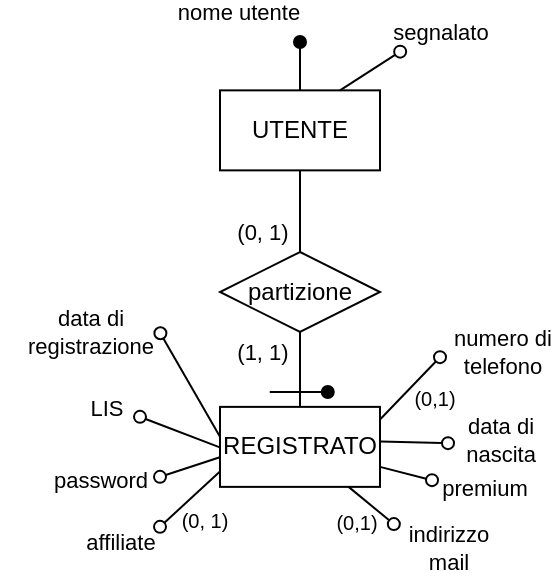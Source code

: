 <mxfile scale="1" border="10">
    <diagram id="-rriOPSDnHkLpZKLwRpb" name="Page-1">
        <mxGraphModel dx="3329" dy="2730" grid="1" gridSize="10" guides="1" tooltips="1" connect="1" arrows="1" fold="1" page="1" pageScale="1" pageWidth="850" pageHeight="1100" background="#FFFFFF" math="0" shadow="0">
            <root>
                <mxCell id="0"/>
                <mxCell id="1" parent="0"/>
                <mxCell id="344" value="(1, 1)" style="edgeStyle=elbowEdgeStyle;elbow=vertical;html=1;exitX=0.5;exitY=1;exitDx=0;exitDy=0;entryX=0.5;entryY=0;entryDx=0;entryDy=0;endArrow=none;endFill=0;rounded=0;jumpStyle=arc;startArrow=none;" parent="1" source="384" target="421" edge="1">
                    <mxGeometry x="-0.493" y="-19" relative="1" as="geometry">
                        <mxPoint as="offset"/>
                        <mxPoint x="-2320.72" y="-1960.69" as="targetPoint"/>
                        <Array as="points">
                            <mxPoint x="-2320" y="-1970"/>
                            <mxPoint x="-2320" y="-1970"/>
                            <mxPoint x="-2320" y="-1970"/>
                        </Array>
                    </mxGeometry>
                </mxCell>
                <mxCell id="346" value="UTENTE" style="whiteSpace=wrap;html=1;" parent="1" vertex="1">
                    <mxGeometry x="-2360" y="-2120.82" width="80" height="40" as="geometry"/>
                </mxCell>
                <mxCell id="352" value="" style="endArrow=oval;html=1;fillStyle=auto;strokeWidth=1;startSize=6;endSize=6;fillColor=#000000;startArrow=none;startFill=0;endFill=1;exitX=0.5;exitY=0;exitDx=0;exitDy=0;" parent="1" source="346" edge="1">
                    <mxGeometry width="50" height="50" relative="1" as="geometry">
                        <mxPoint x="-2180.58" y="-1539.8" as="sourcePoint"/>
                        <mxPoint x="-2320" y="-2145" as="targetPoint"/>
                    </mxGeometry>
                </mxCell>
                <mxCell id="353" value="nome utente" style="edgeLabel;html=1;align=center;verticalAlign=middle;resizable=0;points=[];" parent="352" vertex="1" connectable="0">
                    <mxGeometry x="0.479" y="1" relative="1" as="geometry">
                        <mxPoint x="-30" y="-21" as="offset"/>
                    </mxGeometry>
                </mxCell>
                <mxCell id="385" value="(0, 1)" style="edgeStyle=elbowEdgeStyle;elbow=vertical;html=1;endArrow=none;endFill=0;rounded=0;jumpStyle=arc;exitX=0.5;exitY=1;exitDx=0;exitDy=0;entryX=0.5;entryY=0;entryDx=0;entryDy=0;" parent="1" source="346" target="384" edge="1">
                    <mxGeometry x="0.51" y="-19" relative="1" as="geometry">
                        <mxPoint x="-2320" y="-2075" as="sourcePoint"/>
                        <mxPoint x="-2321" y="-2041" as="targetPoint"/>
                        <mxPoint as="offset"/>
                        <Array as="points"/>
                    </mxGeometry>
                </mxCell>
                <mxCell id="384" value="partizione" style="rhombus;whiteSpace=wrap;html=1;" parent="1" vertex="1">
                    <mxGeometry x="-2360" y="-2040" width="80" height="40" as="geometry"/>
                </mxCell>
                <mxCell id="386" value="" style="endArrow=oval;html=1;fillStyle=auto;strokeWidth=1;startSize=6;endSize=6;fillColor=#000000;startArrow=none;startFill=0;endFill=1;" parent="1" edge="1">
                    <mxGeometry width="50" height="50" relative="1" as="geometry">
                        <mxPoint x="-2335.11" y="-1970" as="sourcePoint"/>
                        <mxPoint x="-2306.11" y="-1970" as="targetPoint"/>
                    </mxGeometry>
                </mxCell>
                <mxCell id="421" value="REGISTRATO" style="whiteSpace=wrap;html=1;" parent="1" vertex="1">
                    <mxGeometry x="-2360" y="-1962.56" width="80" height="40" as="geometry"/>
                </mxCell>
                <mxCell id="424" value="" style="endArrow=oval;html=1;fillStyle=auto;strokeWidth=1;startSize=6;endSize=6;fillColor=#000000;startArrow=none;startFill=0;endFill=0;entryX=0.998;entryY=0.529;entryDx=0;entryDy=0;entryPerimeter=0;" parent="1" source="421" target="435" edge="1">
                    <mxGeometry width="50" height="50" relative="1" as="geometry">
                        <mxPoint x="-2383.91" y="-1660.96" as="sourcePoint"/>
                        <mxPoint x="-2264" y="-1904.92" as="targetPoint"/>
                    </mxGeometry>
                </mxCell>
                <mxCell id="425" value="indirizzo&lt;br&gt;mail" style="edgeLabel;html=1;align=center;verticalAlign=middle;resizable=0;points=[];" parent="424" vertex="1" connectable="0">
                    <mxGeometry x="0.479" y="1" relative="1" as="geometry">
                        <mxPoint x="32" y="17" as="offset"/>
                    </mxGeometry>
                </mxCell>
                <mxCell id="426" value="" style="endArrow=oval;html=1;fillStyle=auto;strokeWidth=1;startSize=6;endSize=6;fillColor=#000000;startArrow=none;startFill=0;endFill=0;exitX=1.003;exitY=0.152;exitDx=0;exitDy=0;exitPerimeter=0;" parent="1" source="421" edge="1">
                    <mxGeometry width="50" height="50" relative="1" as="geometry">
                        <mxPoint x="-2296" y="-1962.42" as="sourcePoint"/>
                        <mxPoint x="-2250" y="-1987.42" as="targetPoint"/>
                    </mxGeometry>
                </mxCell>
                <mxCell id="427" value="numero di&lt;br&gt;telefono" style="edgeLabel;html=1;align=center;verticalAlign=middle;resizable=0;points=[];" parent="426" vertex="1" connectable="0">
                    <mxGeometry x="0.479" y="1" relative="1" as="geometry">
                        <mxPoint x="39" y="-10" as="offset"/>
                    </mxGeometry>
                </mxCell>
                <mxCell id="428" value="" style="endArrow=oval;html=1;fillStyle=auto;strokeWidth=1;startSize=6;endSize=6;fillColor=#000000;startArrow=none;startFill=0;endFill=0;exitX=1.002;exitY=0.432;exitDx=0;exitDy=0;exitPerimeter=0;" parent="1" source="421" edge="1">
                    <mxGeometry width="50" height="50" relative="1" as="geometry">
                        <mxPoint x="-2279" y="-1945.42" as="sourcePoint"/>
                        <mxPoint x="-2246" y="-1944.42" as="targetPoint"/>
                        <Array as="points"/>
                    </mxGeometry>
                </mxCell>
                <mxCell id="429" value="data di&lt;br&gt;nascita" style="edgeLabel;html=1;align=center;verticalAlign=middle;resizable=0;points=[];" parent="428" vertex="1" connectable="0">
                    <mxGeometry x="0.479" y="1" relative="1" as="geometry">
                        <mxPoint x="35" y="-1" as="offset"/>
                    </mxGeometry>
                </mxCell>
                <mxCell id="432" value="" style="endArrow=oval;html=1;fillStyle=auto;strokeWidth=1;startSize=6;endSize=6;fillColor=#000000;startArrow=none;startFill=0;endFill=0;exitX=1;exitY=0.75;exitDx=0;exitDy=0;" parent="1" source="421" edge="1">
                    <mxGeometry width="50" height="50" relative="1" as="geometry">
                        <mxPoint x="-2290.315" y="-1912.56" as="sourcePoint"/>
                        <mxPoint x="-2254" y="-1925.92" as="targetPoint"/>
                    </mxGeometry>
                </mxCell>
                <mxCell id="433" value="premium" style="edgeLabel;html=1;align=center;verticalAlign=middle;resizable=0;points=[];" parent="432" vertex="1" connectable="0">
                    <mxGeometry x="0.479" y="1" relative="1" as="geometry">
                        <mxPoint x="32" y="6" as="offset"/>
                    </mxGeometry>
                </mxCell>
                <mxCell id="434" value="&lt;font style=&quot;font-size: 10px;&quot;&gt;(0,1)&lt;/font&gt;" style="text;html=1;align=center;verticalAlign=middle;resizable=0;points=[];autosize=1;strokeColor=none;fillColor=none;" parent="1" vertex="1">
                    <mxGeometry x="-2273" y="-1982.42" width="40" height="30" as="geometry"/>
                </mxCell>
                <mxCell id="435" value="(0,1)" style="text;html=1;align=center;verticalAlign=middle;resizable=0;points=[];autosize=1;strokeColor=none;fillColor=none;fontSize=10;" parent="1" vertex="1">
                    <mxGeometry x="-2312" y="-1916.64" width="39" height="24" as="geometry"/>
                </mxCell>
                <mxCell id="443" value="" style="endArrow=oval;html=1;fillStyle=auto;strokeWidth=1;startSize=6;endSize=6;fillColor=#000000;startArrow=none;startFill=0;endFill=0;exitX=0.001;exitY=0.57;exitDx=0;exitDy=0;exitPerimeter=0;" parent="1" edge="1">
                    <mxGeometry width="50" height="50" relative="1" as="geometry">
                        <mxPoint x="-2360.08" y="-1937.34" as="sourcePoint"/>
                        <mxPoint x="-2390" y="-1927.58" as="targetPoint"/>
                    </mxGeometry>
                </mxCell>
                <mxCell id="444" value="password" style="edgeLabel;html=1;align=center;verticalAlign=middle;resizable=0;points=[];" parent="443" vertex="1" connectable="0">
                    <mxGeometry x="0.479" y="1" relative="1" as="geometry">
                        <mxPoint x="-38" y="3" as="offset"/>
                    </mxGeometry>
                </mxCell>
                <mxCell id="445" value="" style="endArrow=oval;html=1;fillStyle=auto;strokeWidth=1;startSize=6;endSize=6;fillColor=#000000;startArrow=none;startFill=0;endFill=0;exitX=0.001;exitY=0.445;exitDx=0;exitDy=0;exitPerimeter=0;" parent="1" edge="1">
                    <mxGeometry width="50" height="50" relative="1" as="geometry">
                        <mxPoint x="-2360.08" y="-1942.34" as="sourcePoint"/>
                        <mxPoint x="-2400" y="-1957.58" as="targetPoint"/>
                    </mxGeometry>
                </mxCell>
                <mxCell id="446" value="LIS" style="edgeLabel;html=1;align=center;verticalAlign=middle;resizable=0;points=[];" parent="445" vertex="1" connectable="0">
                    <mxGeometry x="0.479" y="1" relative="1" as="geometry">
                        <mxPoint x="-27" y="-10" as="offset"/>
                    </mxGeometry>
                </mxCell>
                <mxCell id="447" value="" style="endArrow=oval;html=1;fillStyle=auto;strokeWidth=1;startSize=6;endSize=6;fillColor=#000000;startArrow=none;startFill=0;endFill=0;strokeColor=#000000;exitX=0;exitY=0.75;exitDx=0;exitDy=0;" parent="1" edge="1">
                    <mxGeometry width="50" height="50" relative="1" as="geometry">
                        <mxPoint x="-2360.16" y="-1930.14" as="sourcePoint"/>
                        <mxPoint x="-2390" y="-1902.58" as="targetPoint"/>
                    </mxGeometry>
                </mxCell>
                <mxCell id="448" value="&lt;font style=&quot;font-size: 10px;&quot;&gt;(0, 1)&lt;/font&gt;" style="edgeLabel;html=1;align=center;verticalAlign=middle;resizable=0;points=[];fontSize=11;fontFamily=Helvetica;fontColor=default;" parent="1" vertex="1" connectable="0">
                    <mxGeometry x="-2360.161" y="-1910.14" as="geometry">
                        <mxPoint x="-8" y="4" as="offset"/>
                    </mxGeometry>
                </mxCell>
                <mxCell id="449" value="&lt;font style=&quot;font-size: 11px;&quot;&gt;affiliate&lt;/font&gt;" style="text;html=1;align=center;verticalAlign=middle;resizable=0;points=[];autosize=1;strokeColor=none;fillColor=none;" parent="1" vertex="1">
                    <mxGeometry x="-2440.16" y="-1910.14" width="60" height="30" as="geometry"/>
                </mxCell>
                <mxCell id="450" value="" style="endArrow=oval;html=1;fillStyle=auto;strokeWidth=1;startSize=6;endSize=6;fillColor=#000000;startArrow=none;startFill=0;endFill=0;fontSize=11;exitX=0.002;exitY=0.314;exitDx=0;exitDy=0;exitPerimeter=0;" parent="1" edge="1">
                    <mxGeometry width="50" height="50" relative="1" as="geometry">
                        <mxPoint x="-2360" y="-1947.58" as="sourcePoint"/>
                        <mxPoint x="-2389.8" y="-1999.36" as="targetPoint"/>
                    </mxGeometry>
                </mxCell>
                <mxCell id="451" value="data di&lt;br&gt;registrazione" style="text;html=1;align=center;verticalAlign=middle;resizable=0;points=[];autosize=1;strokeColor=none;fillColor=none;fontSize=11;" parent="1" vertex="1">
                    <mxGeometry x="-2470" y="-2020.0" width="90" height="40" as="geometry"/>
                </mxCell>
                <mxCell id="454" value="" style="endArrow=oval;html=1;fillStyle=auto;strokeWidth=1;startSize=6;endSize=6;fillColor=#000000;startArrow=none;startFill=0;endFill=0;exitX=0.75;exitY=0;exitDx=0;exitDy=0;" edge="1" parent="1">
                    <mxGeometry width="50" height="50" relative="1" as="geometry">
                        <mxPoint x="-2300" y="-2120.82" as="sourcePoint"/>
                        <mxPoint x="-2269.92" y="-2140.18" as="targetPoint"/>
                    </mxGeometry>
                </mxCell>
                <mxCell id="455" value="&lt;font style=&quot;font-size: 11px;&quot;&gt;segnalato&lt;/font&gt;" style="text;html=1;align=center;verticalAlign=middle;resizable=0;points=[];autosize=1;strokeColor=none;fillColor=none;" vertex="1" parent="1">
                    <mxGeometry x="-2284.71" y="-2165.28" width="70" height="30" as="geometry"/>
                </mxCell>
            </root>
        </mxGraphModel>
    </diagram>
</mxfile>